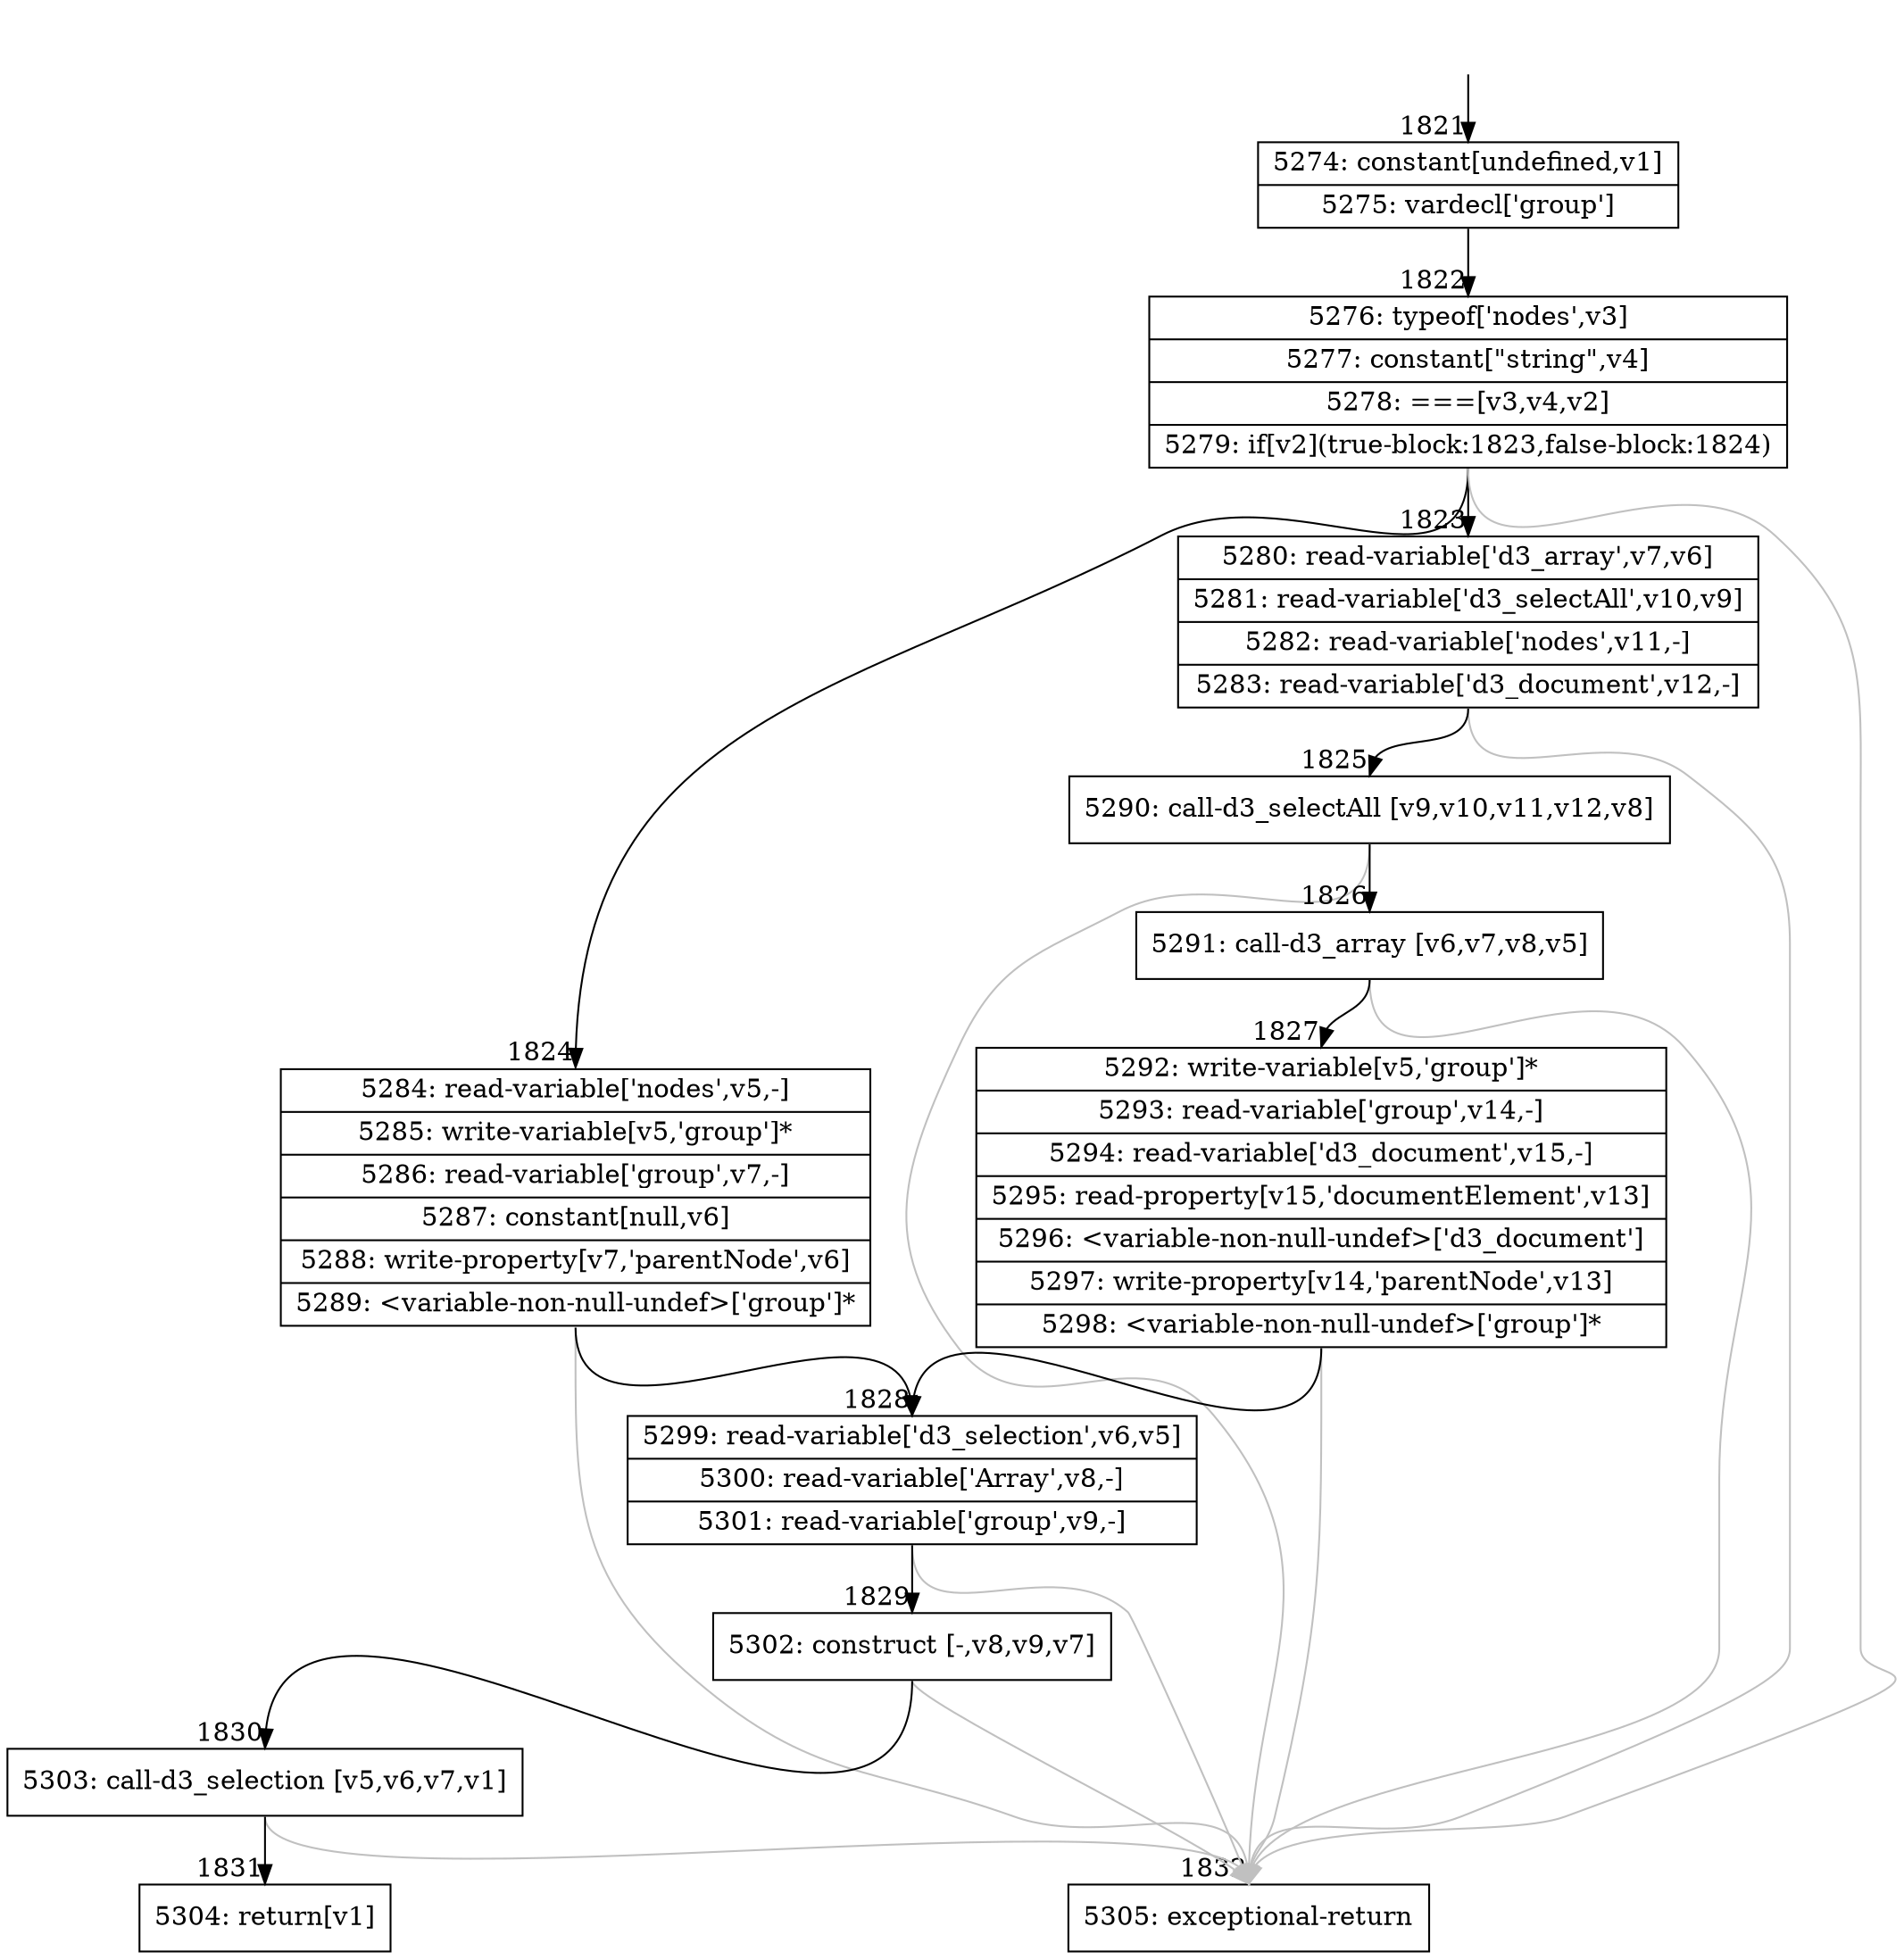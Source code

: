 digraph {
rankdir="TD"
BB_entry178[shape=none,label=""];
BB_entry178 -> BB1821 [tailport=s, headport=n, headlabel="    1821"]
BB1821 [shape=record label="{5274: constant[undefined,v1]|5275: vardecl['group']}" ] 
BB1821 -> BB1822 [tailport=s, headport=n, headlabel="      1822"]
BB1822 [shape=record label="{5276: typeof['nodes',v3]|5277: constant[\"string\",v4]|5278: ===[v3,v4,v2]|5279: if[v2](true-block:1823,false-block:1824)}" ] 
BB1822 -> BB1823 [tailport=s, headport=n, headlabel="      1823"]
BB1822 -> BB1824 [tailport=s, headport=n, headlabel="      1824"]
BB1822 -> BB1832 [tailport=s, headport=n, color=gray, headlabel="      1832"]
BB1823 [shape=record label="{5280: read-variable['d3_array',v7,v6]|5281: read-variable['d3_selectAll',v10,v9]|5282: read-variable['nodes',v11,-]|5283: read-variable['d3_document',v12,-]}" ] 
BB1823 -> BB1825 [tailport=s, headport=n, headlabel="      1825"]
BB1823 -> BB1832 [tailport=s, headport=n, color=gray]
BB1824 [shape=record label="{5284: read-variable['nodes',v5,-]|5285: write-variable[v5,'group']*|5286: read-variable['group',v7,-]|5287: constant[null,v6]|5288: write-property[v7,'parentNode',v6]|5289: \<variable-non-null-undef\>['group']*}" ] 
BB1824 -> BB1828 [tailport=s, headport=n, headlabel="      1828"]
BB1824 -> BB1832 [tailport=s, headport=n, color=gray]
BB1825 [shape=record label="{5290: call-d3_selectAll [v9,v10,v11,v12,v8]}" ] 
BB1825 -> BB1826 [tailport=s, headport=n, headlabel="      1826"]
BB1825 -> BB1832 [tailport=s, headport=n, color=gray]
BB1826 [shape=record label="{5291: call-d3_array [v6,v7,v8,v5]}" ] 
BB1826 -> BB1827 [tailport=s, headport=n, headlabel="      1827"]
BB1826 -> BB1832 [tailport=s, headport=n, color=gray]
BB1827 [shape=record label="{5292: write-variable[v5,'group']*|5293: read-variable['group',v14,-]|5294: read-variable['d3_document',v15,-]|5295: read-property[v15,'documentElement',v13]|5296: \<variable-non-null-undef\>['d3_document']|5297: write-property[v14,'parentNode',v13]|5298: \<variable-non-null-undef\>['group']*}" ] 
BB1827 -> BB1828 [tailport=s, headport=n]
BB1827 -> BB1832 [tailport=s, headport=n, color=gray]
BB1828 [shape=record label="{5299: read-variable['d3_selection',v6,v5]|5300: read-variable['Array',v8,-]|5301: read-variable['group',v9,-]}" ] 
BB1828 -> BB1829 [tailport=s, headport=n, headlabel="      1829"]
BB1828 -> BB1832 [tailport=s, headport=n, color=gray]
BB1829 [shape=record label="{5302: construct [-,v8,v9,v7]}" ] 
BB1829 -> BB1830 [tailport=s, headport=n, headlabel="      1830"]
BB1829 -> BB1832 [tailport=s, headport=n, color=gray]
BB1830 [shape=record label="{5303: call-d3_selection [v5,v6,v7,v1]}" ] 
BB1830 -> BB1831 [tailport=s, headport=n, headlabel="      1831"]
BB1830 -> BB1832 [tailport=s, headport=n, color=gray]
BB1831 [shape=record label="{5304: return[v1]}" ] 
BB1832 [shape=record label="{5305: exceptional-return}" ] 
//#$~ 1060
}
